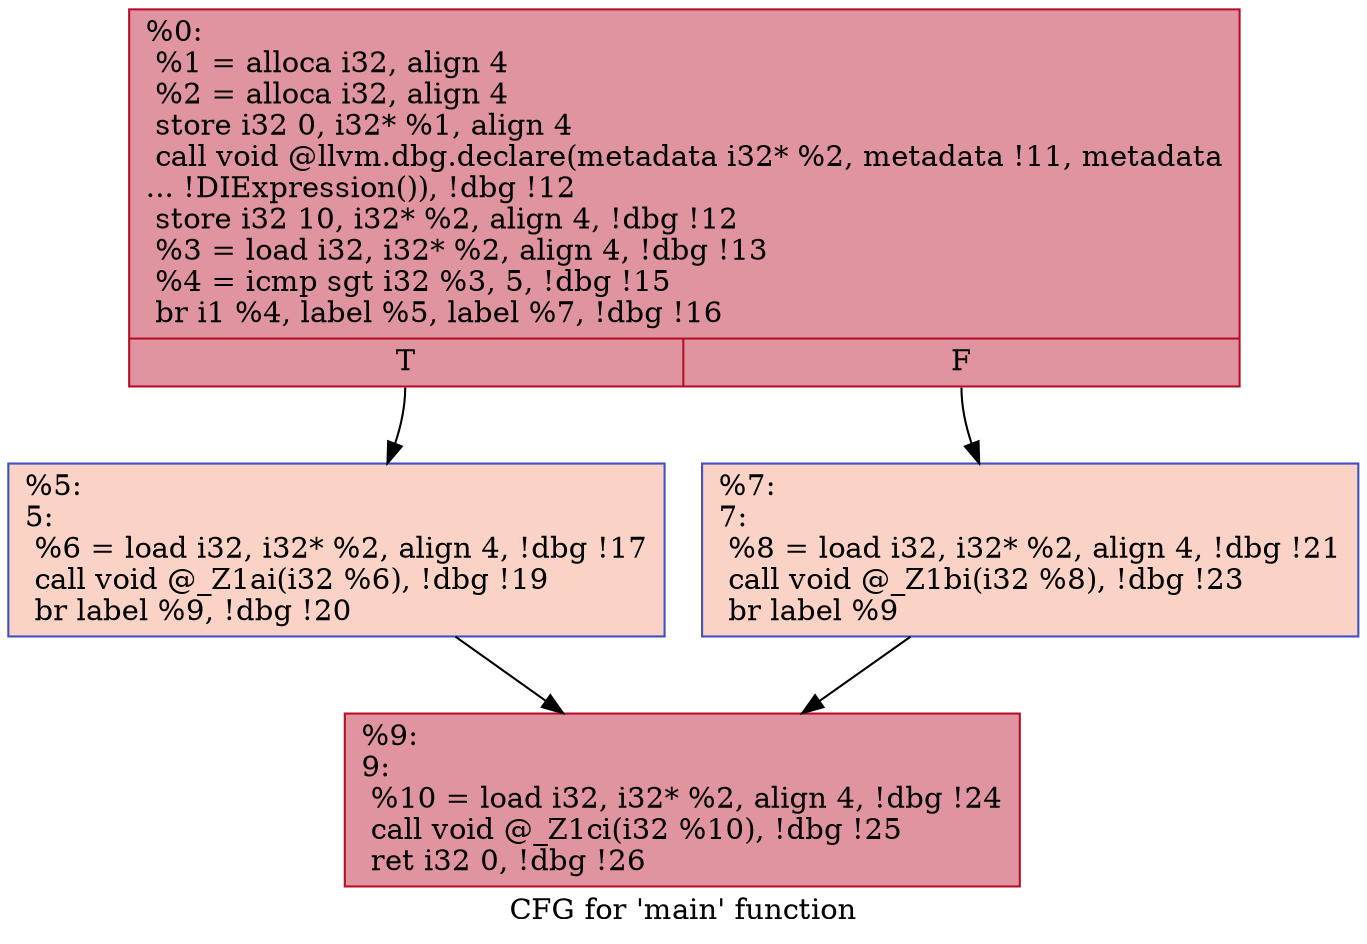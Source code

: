 digraph "CFG for 'main' function" {
	label="CFG for 'main' function";

	Node0x555555613790 [shape=record,color="#b70d28ff", style=filled, fillcolor="#b70d2870",label="{%0:\l  %1 = alloca i32, align 4\l  %2 = alloca i32, align 4\l  store i32 0, i32* %1, align 4\l  call void @llvm.dbg.declare(metadata i32* %2, metadata !11, metadata\l... !DIExpression()), !dbg !12\l  store i32 10, i32* %2, align 4, !dbg !12\l  %3 = load i32, i32* %2, align 4, !dbg !13\l  %4 = icmp sgt i32 %3, 5, !dbg !15\l  br i1 %4, label %5, label %7, !dbg !16\l|{<s0>T|<s1>F}}"];
	Node0x555555613790:s0 -> Node0x555555614760;
	Node0x555555613790:s1 -> Node0x5555556147f0;
	Node0x555555614760 [shape=record,color="#3d50c3ff", style=filled, fillcolor="#f59c7d70",label="{%5:\l5:                                                \l  %6 = load i32, i32* %2, align 4, !dbg !17\l  call void @_Z1ai(i32 %6), !dbg !19\l  br label %9, !dbg !20\l}"];
	Node0x555555614760 -> Node0x555555614db0;
	Node0x5555556147f0 [shape=record,color="#3d50c3ff", style=filled, fillcolor="#f59c7d70",label="{%7:\l7:                                                \l  %8 = load i32, i32* %2, align 4, !dbg !21\l  call void @_Z1bi(i32 %8), !dbg !23\l  br label %9\l}"];
	Node0x5555556147f0 -> Node0x555555614db0;
	Node0x555555614db0 [shape=record,color="#b70d28ff", style=filled, fillcolor="#b70d2870",label="{%9:\l9:                                                \l  %10 = load i32, i32* %2, align 4, !dbg !24\l  call void @_Z1ci(i32 %10), !dbg !25\l  ret i32 0, !dbg !26\l}"];
}
